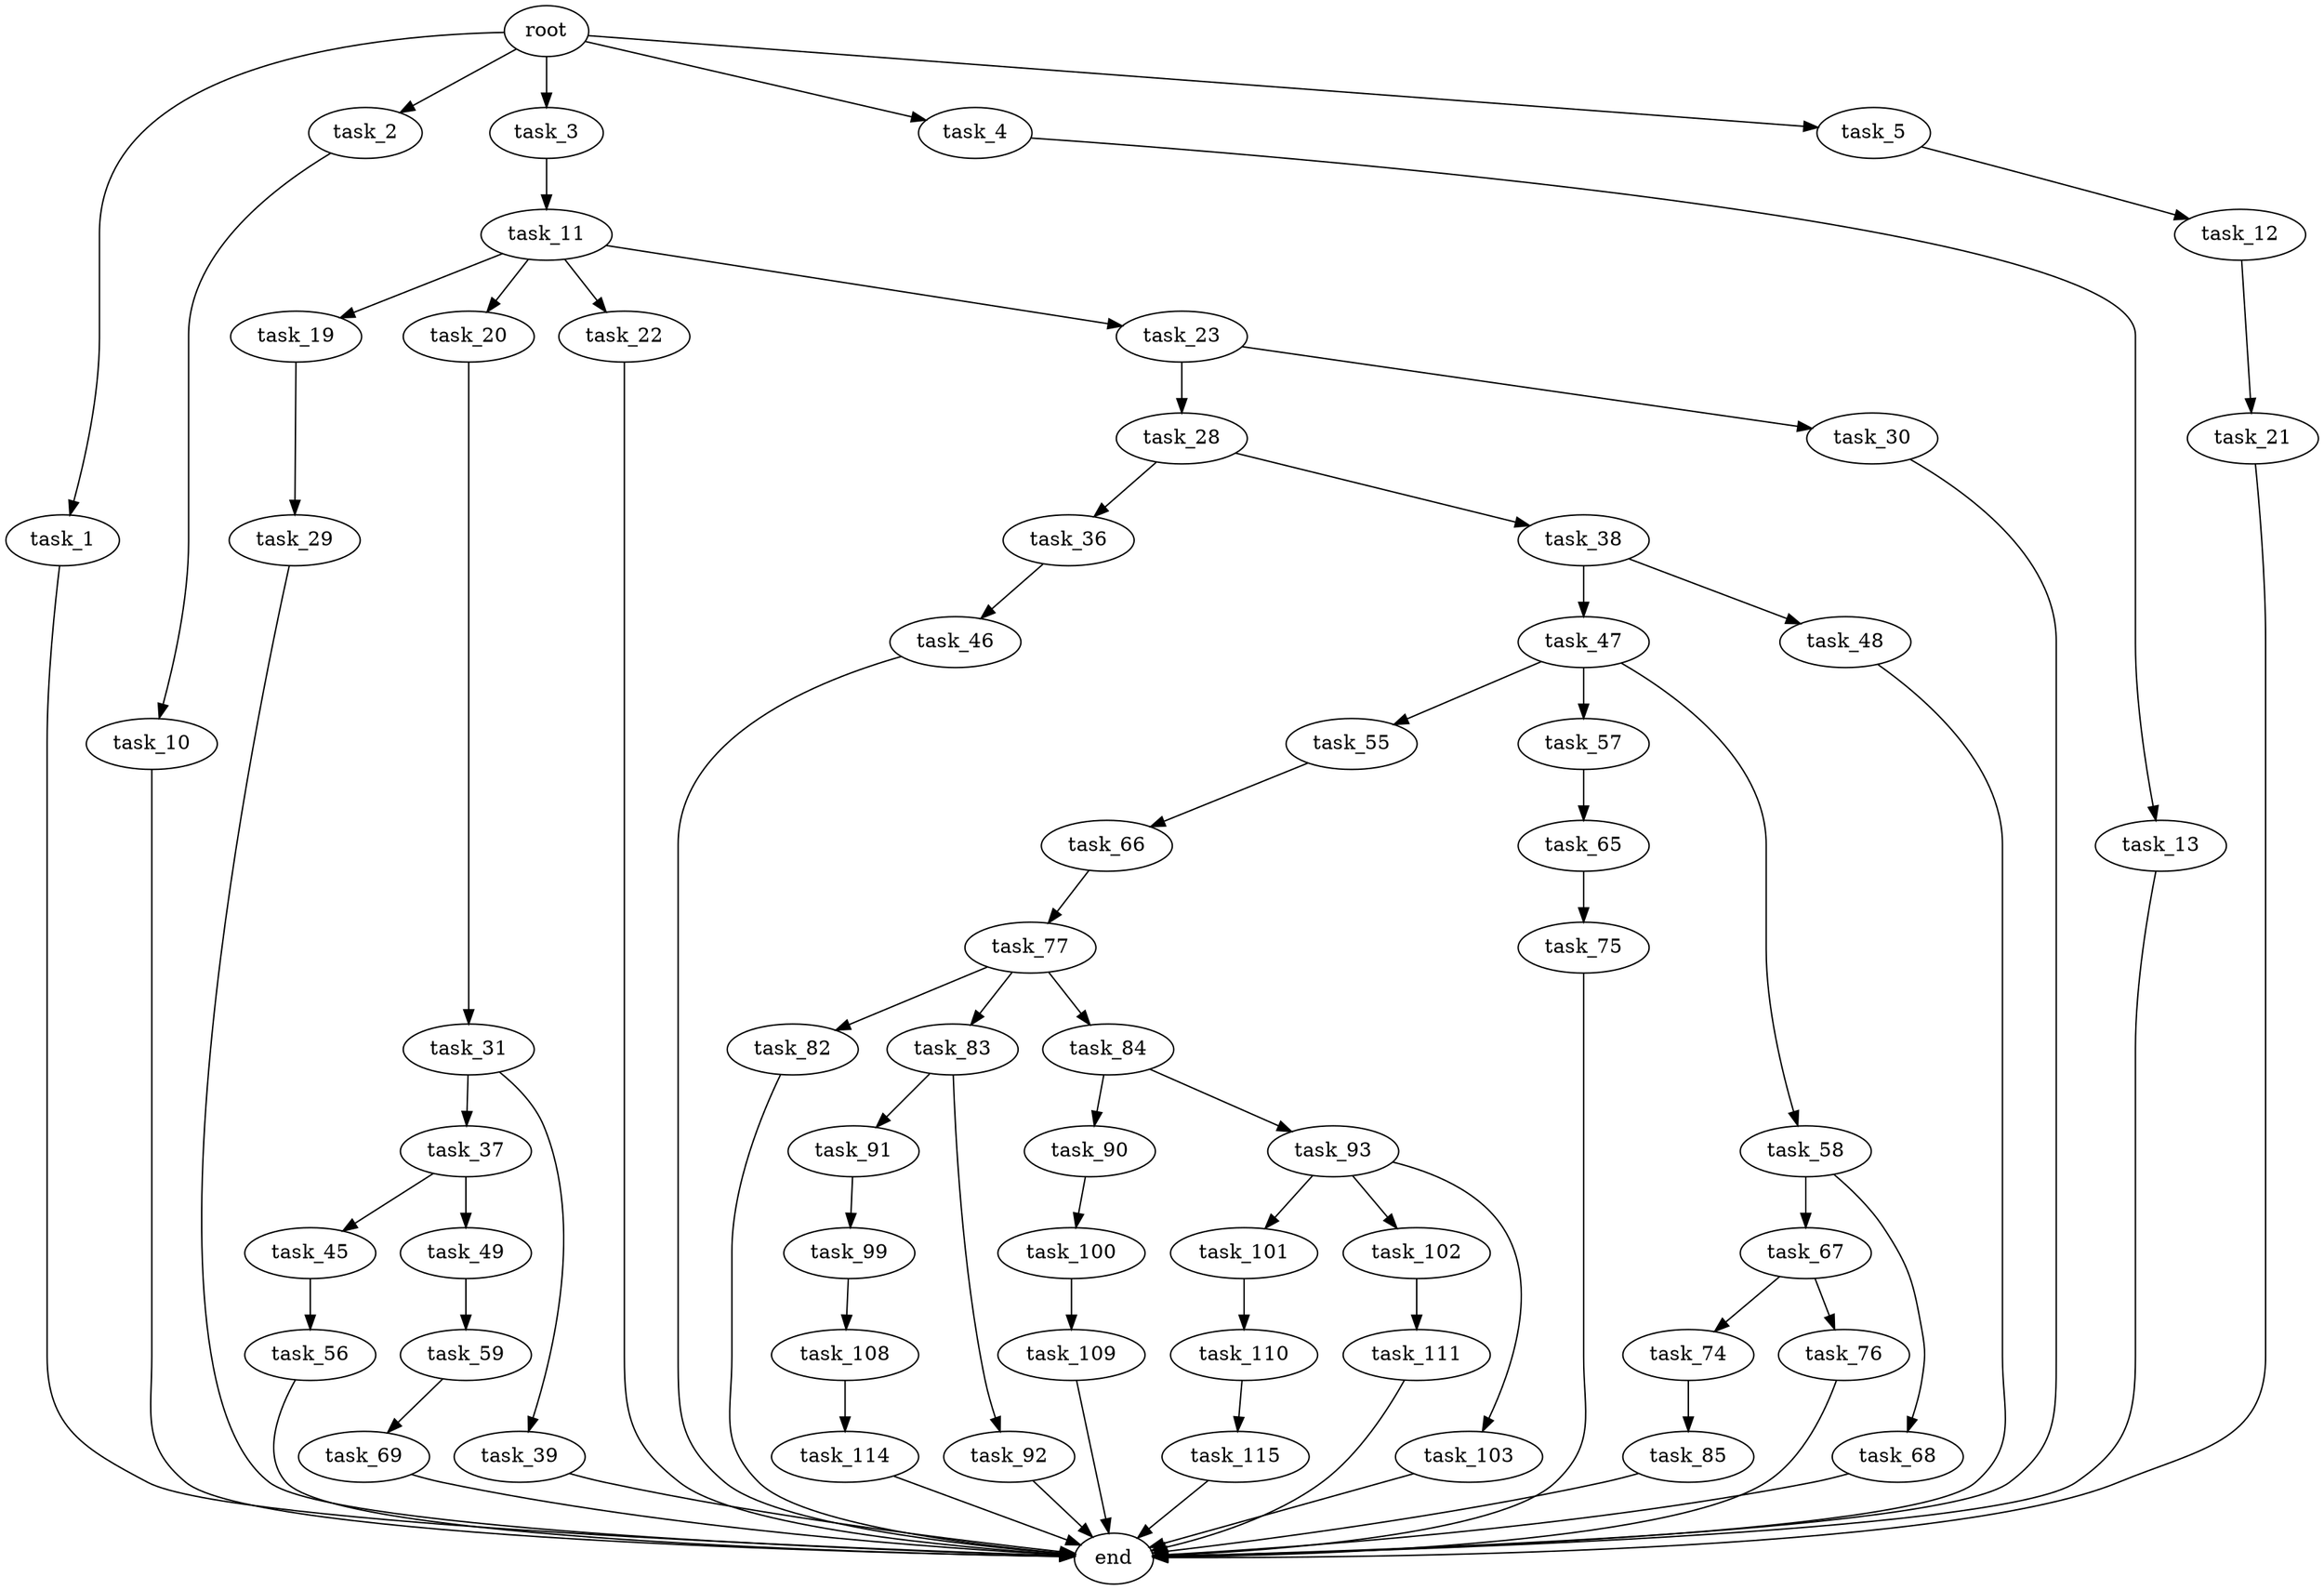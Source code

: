 digraph G {
  root [size="0.000000"];
  task_1 [size="289173760836.000000"];
  task_2 [size="9319264702.000000"];
  task_3 [size="264117517744.000000"];
  task_4 [size="89687704621.000000"];
  task_5 [size="549755813888.000000"];
  task_10 [size="164323701996.000000"];
  task_11 [size="55053380059.000000"];
  task_12 [size="597931833613.000000"];
  task_13 [size="157306644527.000000"];
  task_19 [size="782757789696.000000"];
  task_20 [size="549755813888.000000"];
  task_21 [size="592182822733.000000"];
  task_22 [size="3362256357.000000"];
  task_23 [size="304096174086.000000"];
  task_28 [size="782757789696.000000"];
  task_29 [size="42222586906.000000"];
  task_30 [size="549755813888.000000"];
  task_31 [size="2132981659.000000"];
  task_36 [size="12488017573.000000"];
  task_37 [size="269758104677.000000"];
  task_38 [size="28991029248.000000"];
  task_39 [size="316163847037.000000"];
  task_45 [size="15962633719.000000"];
  task_46 [size="9054252509.000000"];
  task_47 [size="5339807177.000000"];
  task_48 [size="1073741824000.000000"];
  task_49 [size="8589934592.000000"];
  task_55 [size="5443247006.000000"];
  task_56 [size="23888909901.000000"];
  task_57 [size="85591480697.000000"];
  task_58 [size="150460482140.000000"];
  task_59 [size="4224706419.000000"];
  task_65 [size="268258840913.000000"];
  task_66 [size="15966799372.000000"];
  task_67 [size="68719476736.000000"];
  task_68 [size="137350723928.000000"];
  task_69 [size="14736979682.000000"];
  task_74 [size="34753777317.000000"];
  task_75 [size="678878176077.000000"];
  task_76 [size="26673170086.000000"];
  task_77 [size="44935770326.000000"];
  task_82 [size="13218472907.000000"];
  task_83 [size="68719476736.000000"];
  task_84 [size="8589934592.000000"];
  task_85 [size="56190754123.000000"];
  task_90 [size="3637376716.000000"];
  task_91 [size="368293445632.000000"];
  task_92 [size="28991029248.000000"];
  task_93 [size="23468947283.000000"];
  task_99 [size="28991029248.000000"];
  task_100 [size="782757789696.000000"];
  task_101 [size="163733526390.000000"];
  task_102 [size="68719476736.000000"];
  task_103 [size="4798685419.000000"];
  task_108 [size="45312043345.000000"];
  task_109 [size="68719476736.000000"];
  task_110 [size="20395939250.000000"];
  task_111 [size="134217728000.000000"];
  task_114 [size="13339356825.000000"];
  task_115 [size="68719476736.000000"];
  end [size="0.000000"];

  root -> task_1 [size="1.000000"];
  root -> task_2 [size="1.000000"];
  root -> task_3 [size="1.000000"];
  root -> task_4 [size="1.000000"];
  root -> task_5 [size="1.000000"];
  task_1 -> end [size="1.000000"];
  task_2 -> task_10 [size="209715200.000000"];
  task_3 -> task_11 [size="209715200.000000"];
  task_4 -> task_13 [size="411041792.000000"];
  task_5 -> task_12 [size="536870912.000000"];
  task_10 -> end [size="1.000000"];
  task_11 -> task_19 [size="75497472.000000"];
  task_11 -> task_20 [size="75497472.000000"];
  task_11 -> task_22 [size="75497472.000000"];
  task_11 -> task_23 [size="75497472.000000"];
  task_12 -> task_21 [size="536870912.000000"];
  task_13 -> end [size="1.000000"];
  task_19 -> task_29 [size="679477248.000000"];
  task_20 -> task_31 [size="536870912.000000"];
  task_21 -> end [size="1.000000"];
  task_22 -> end [size="1.000000"];
  task_23 -> task_28 [size="301989888.000000"];
  task_23 -> task_30 [size="301989888.000000"];
  task_28 -> task_36 [size="679477248.000000"];
  task_28 -> task_38 [size="679477248.000000"];
  task_29 -> end [size="1.000000"];
  task_30 -> end [size="1.000000"];
  task_31 -> task_37 [size="134217728.000000"];
  task_31 -> task_39 [size="134217728.000000"];
  task_36 -> task_46 [size="301989888.000000"];
  task_37 -> task_45 [size="536870912.000000"];
  task_37 -> task_49 [size="536870912.000000"];
  task_38 -> task_47 [size="75497472.000000"];
  task_38 -> task_48 [size="75497472.000000"];
  task_39 -> end [size="1.000000"];
  task_45 -> task_56 [size="301989888.000000"];
  task_46 -> end [size="1.000000"];
  task_47 -> task_55 [size="209715200.000000"];
  task_47 -> task_57 [size="209715200.000000"];
  task_47 -> task_58 [size="209715200.000000"];
  task_48 -> end [size="1.000000"];
  task_49 -> task_59 [size="33554432.000000"];
  task_55 -> task_66 [size="134217728.000000"];
  task_56 -> end [size="1.000000"];
  task_57 -> task_65 [size="75497472.000000"];
  task_58 -> task_67 [size="209715200.000000"];
  task_58 -> task_68 [size="209715200.000000"];
  task_59 -> task_69 [size="75497472.000000"];
  task_65 -> task_75 [size="411041792.000000"];
  task_66 -> task_77 [size="411041792.000000"];
  task_67 -> task_74 [size="134217728.000000"];
  task_67 -> task_76 [size="134217728.000000"];
  task_68 -> end [size="1.000000"];
  task_69 -> end [size="1.000000"];
  task_74 -> task_85 [size="838860800.000000"];
  task_75 -> end [size="1.000000"];
  task_76 -> end [size="1.000000"];
  task_77 -> task_82 [size="75497472.000000"];
  task_77 -> task_83 [size="75497472.000000"];
  task_77 -> task_84 [size="75497472.000000"];
  task_82 -> end [size="1.000000"];
  task_83 -> task_91 [size="134217728.000000"];
  task_83 -> task_92 [size="134217728.000000"];
  task_84 -> task_90 [size="33554432.000000"];
  task_84 -> task_93 [size="33554432.000000"];
  task_85 -> end [size="1.000000"];
  task_90 -> task_100 [size="134217728.000000"];
  task_91 -> task_99 [size="411041792.000000"];
  task_92 -> end [size="1.000000"];
  task_93 -> task_101 [size="411041792.000000"];
  task_93 -> task_102 [size="411041792.000000"];
  task_93 -> task_103 [size="411041792.000000"];
  task_99 -> task_108 [size="75497472.000000"];
  task_100 -> task_109 [size="679477248.000000"];
  task_101 -> task_110 [size="679477248.000000"];
  task_102 -> task_111 [size="134217728.000000"];
  task_103 -> end [size="1.000000"];
  task_108 -> task_114 [size="75497472.000000"];
  task_109 -> end [size="1.000000"];
  task_110 -> task_115 [size="33554432.000000"];
  task_111 -> end [size="1.000000"];
  task_114 -> end [size="1.000000"];
  task_115 -> end [size="1.000000"];
}

